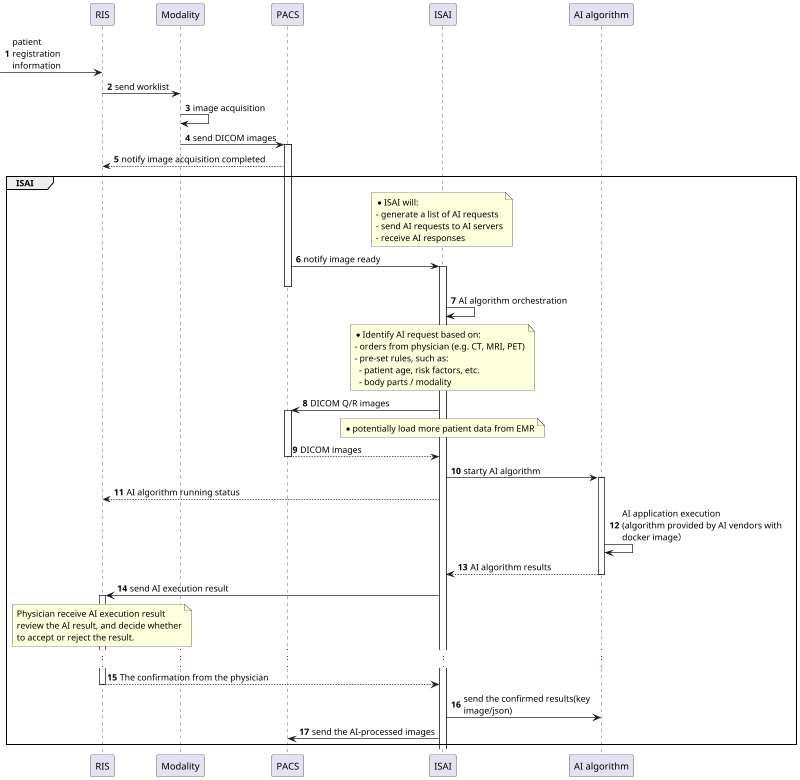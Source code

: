 @startuml
'https://plantuml.com/sequence-diagram

skinparam maxMessageSize 250
scale 800 width
autonumber

actor "Patient" as patient
actor "Doctor" as doctor
actor "Nurse" as nurse
actor "Pharmacist" as pharmacist
actor "Radiologist" as radiologist
actor "X-Ray Technician" as xraytechnician
actor "Cardiologist" as cardiologist
actor "Surgeon" as surgeon
actor "Anesthesiologist" as anesthesiologist
actor "Pathologist" as pathologist
actor "Psychiatrist" as psychiatrist
actor "Third Party" as thirdparty
actor "AI algorithm" as ai

participant RIS as RIS
participant PACS as PACS
participant EMR as EMR
participant ISAI as ISAI

participant "RIS" as R
participant "Modality" as M
participant "PACS" as P
participant "ISAI" as I
participant "AI algorithm" as S


hide @unlinked

'group CTA
'patient -> doctor: I need a doctor
'cardiologist -> pathologist:
'end

 -> R: patient\nregistration\ninformation

'R -> I++: patient registration（VDO)
'return worklist

R -> M: send worklist
M -> M: image acquisition
M -> P: send DICOM images
P++
P -[dotted]-> R: notify image acquisition completed


group ISAI
    note over I
    * ISAI will:
    - generate a list of AI requests
    - send AI requests to AI servers
    - receive AI responses
    end note

    P -> I++: notify image ready
    P--

    I -> I: AI algorithm orchestration
    note over I
    * Identify AI request based on:
    - orders from physician (e.g. CT, MRI, PET)
    - pre-set rules, such as:
      - patient age, risk factors, etc.
      - body parts / modality
    end note

    I -> P++: DICOM Q/R images
    note over I
    * potentially load more patient data from EMR
    end note
    return DICOM images

    I -> S++: starty AI algorithm
    I -[dotted]-> R: AI algorithm running status
    S -> S: AI application execution\n(algorithm provided by AI vendors with docker image）
    return AI algorithm results
    I -> R++: send AI execution result
    note over R
    Physician receive AI execution result
    review the AI result, and decide whether
    to accept or reject the result.
    end note
    ...
    return The confirmation from the physician
    I -> S: send the confirmed results(key image/json)
    I -> P: send the AI-processed images
end


@enduml